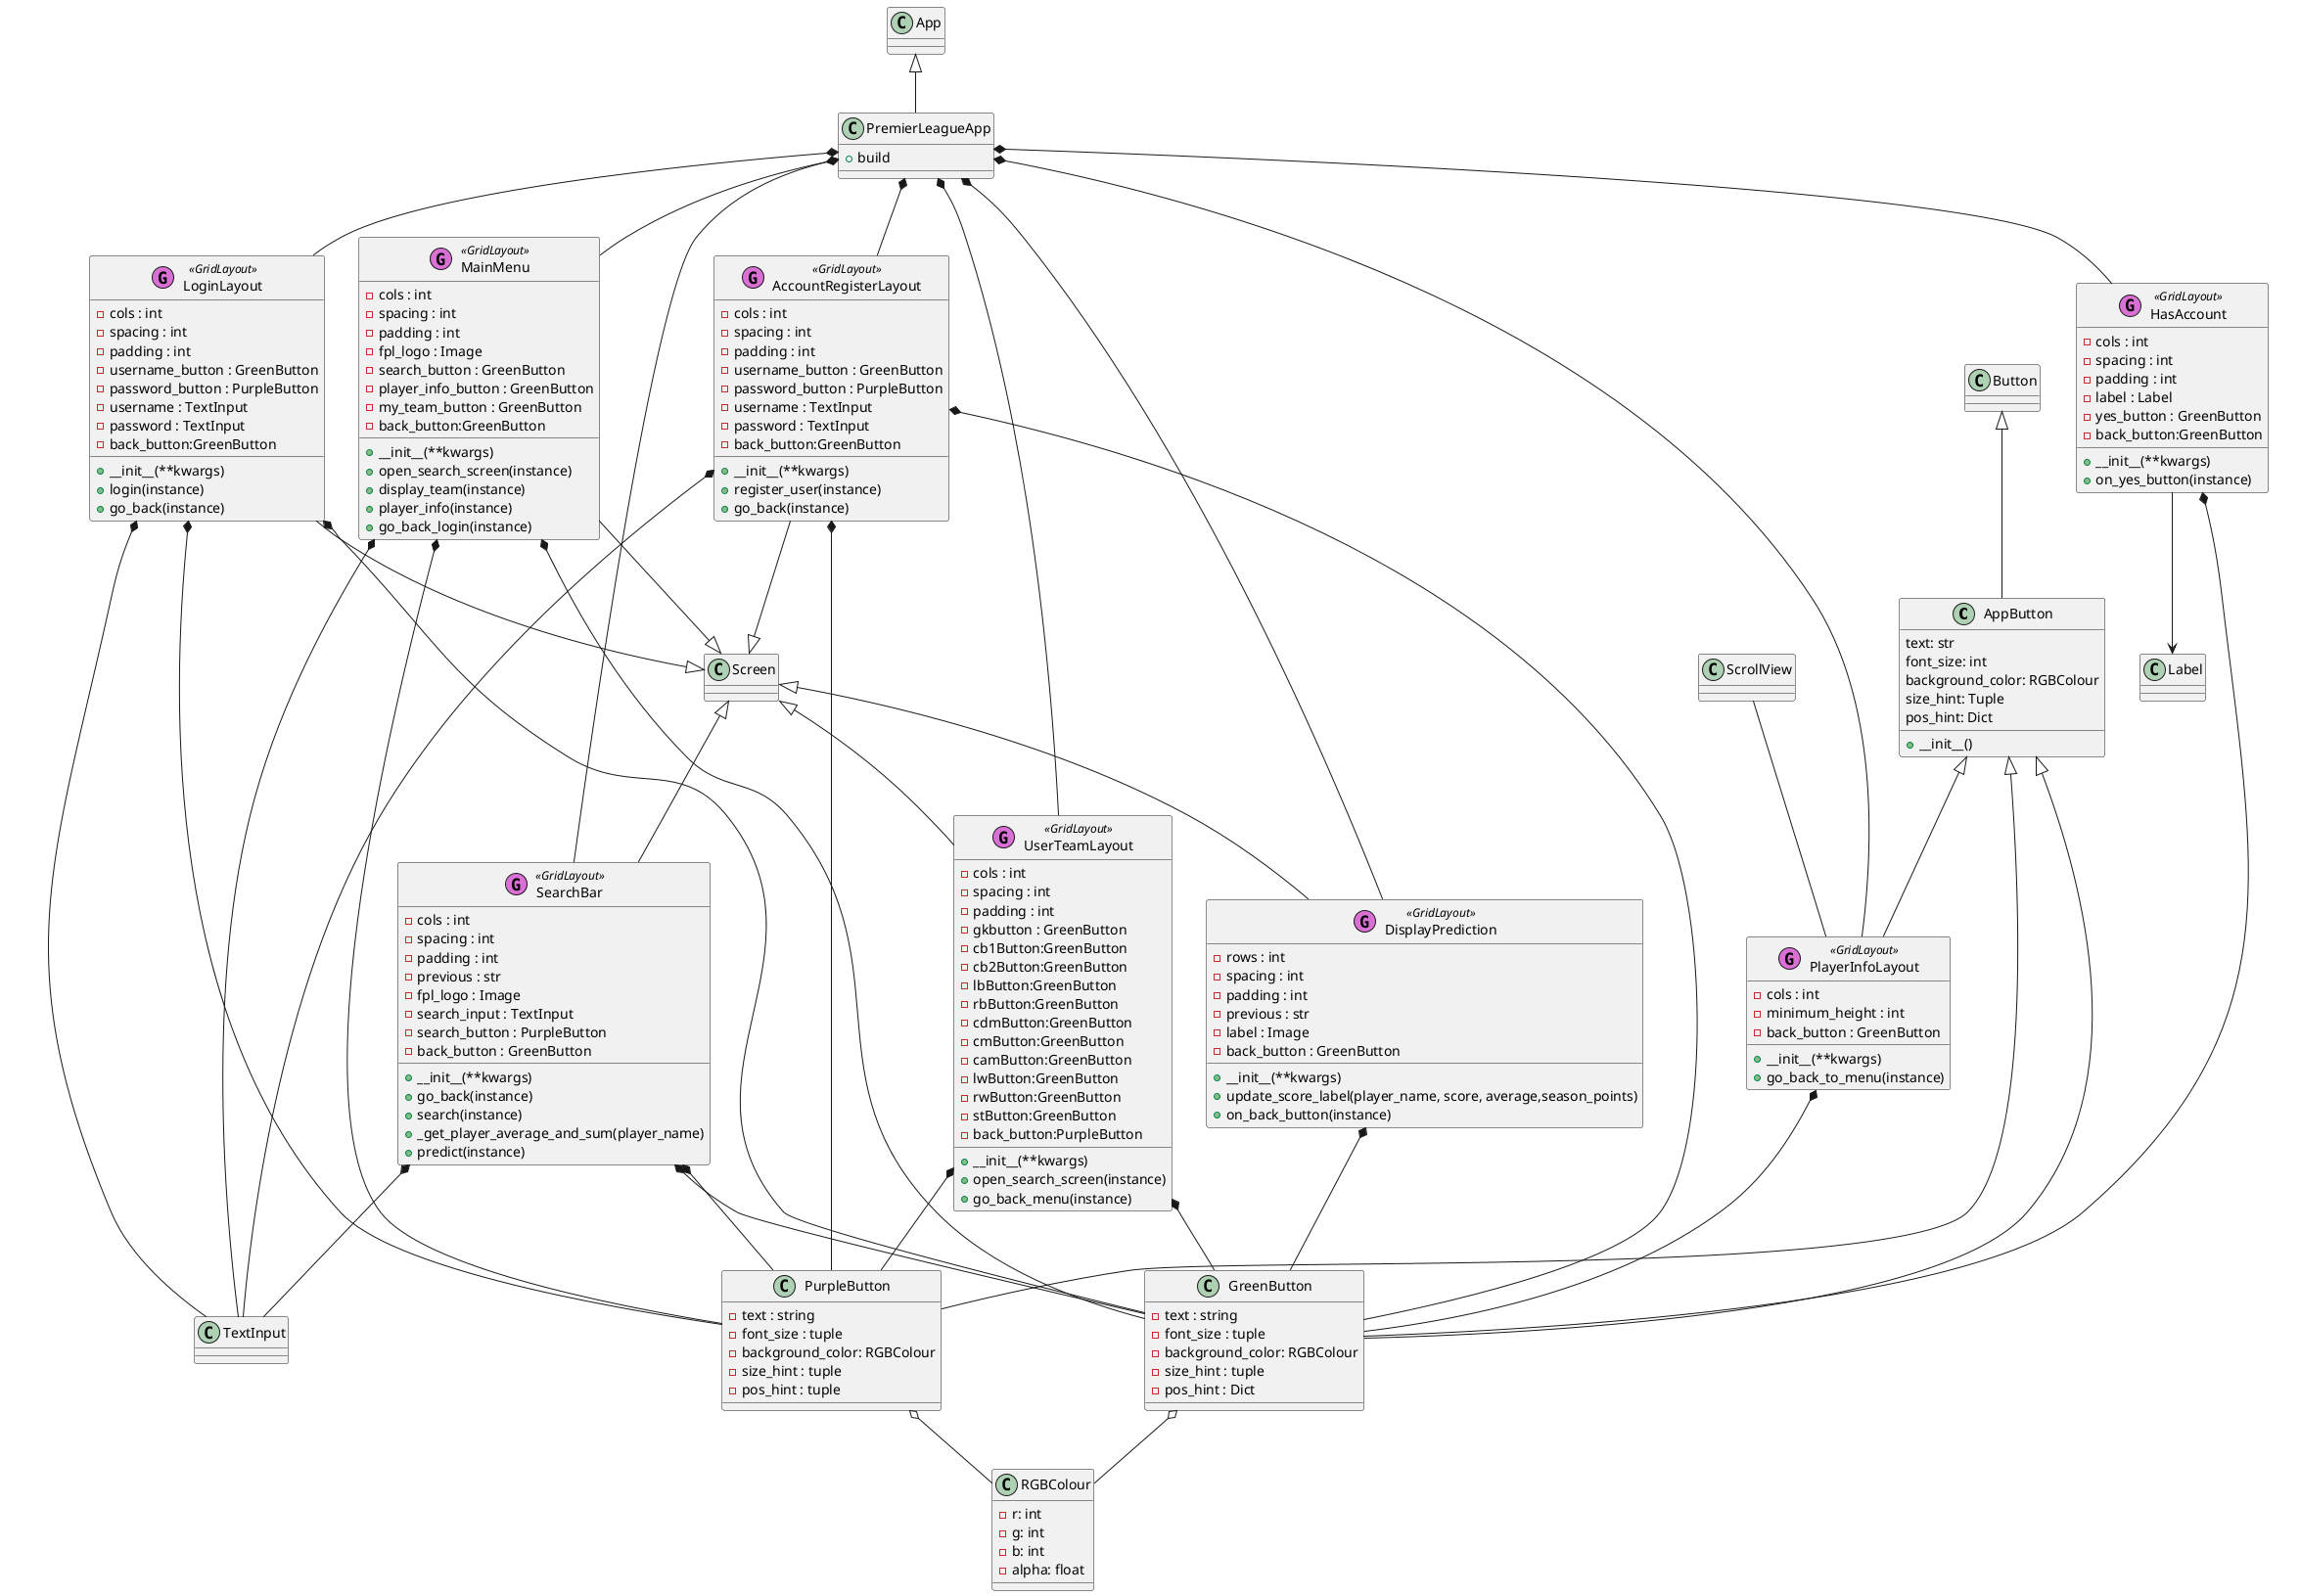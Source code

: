 

@startuml
left to right direction

class AppButton {
      text: str
        font_size: int
        background_color: RGBColour
        size_hint: Tuple
        pos_hint: Dict
    +  __init__()
}
class GreenButton {
    - text : string
    - font_size : tuple
    - background_color: RGBColour
    - size_hint : tuple
    - pos_hint : Dict
}

class PurpleButton {
    - text : string
    - font_size : tuple
    - background_color: RGBColour
    - size_hint : tuple
    - pos_hint : tuple
}

class RGBColour {
    - r: int
    - g: int
    - b: int
    - alpha: float
}

class UserTeamLayout << (G,orchid) GridLayout >> {
    - cols : int
    - spacing : int
    - padding : int
    - gkbutton : GreenButton
    - cb1Button:GreenButton
    - cb2Button:GreenButton
    - lbButton:GreenButton
    - rbButton:GreenButton
    - cdmButton:GreenButton
    - cmButton:GreenButton
    - camButton:GreenButton
    - lwButton:GreenButton
    - rwButton:GreenButton
    - stButton:GreenButton
    - back_button:PurpleButton
    + __init__(**kwargs)
    + open_search_screen(instance)
    + go_back_menu(instance)
}

class PlayerInfoLayout << (G,orchid) GridLayout >> {
    - cols : int
    - minimum_height : int
    - back_button : GreenButton
    + __init__(**kwargs)
    + go_back_to_menu(instance)
}

class HasAccount << (G,orchid) GridLayout >> {
    - cols : int 
    - spacing : int 
    - padding : int 
    - label : Label
    - yes_button : GreenButton
    - back_button:GreenButton
    + __init__(**kwargs)
    + on_yes_button(instance)
}
class AccountRegisterLayout << (G,orchid) GridLayout >> {
    - cols : int 
    - spacing : int 
    - padding : int 
    - username_button : GreenButton
    - password_button : PurpleButton
    - username : TextInput
    - password : TextInput
    - back_button:GreenButton
    + __init__(**kwargs)
    + register_user(instance)
    + go_back(instance)

}
class LoginLayout << (G,orchid) GridLayout >> {
    - cols : int 
    - spacing : int 
    - padding : int 
    - username_button : GreenButton
    - password_button : PurpleButton
    - username : TextInput
    - password : TextInput
    - back_button:GreenButton
    + __init__(**kwargs)
    + login(instance)
    + go_back(instance)

}

class MainMenu << (G,orchid) GridLayout >> {
    - cols : int 
    - spacing : int 
    - padding : int 
    - fpl_logo : Image
    - search_button : GreenButton
    - player_info_button : GreenButton
    - my_team_button : GreenButton
    - back_button:GreenButton
    + __init__(**kwargs)
    + open_search_screen(instance)
    + display_team(instance)
    + player_info(instance)
    + go_back_login(instance)

}

class SearchBar << (G,orchid) GridLayout >> {
    - cols : int 
    - spacing : int 
    - padding : int 
    - previous : str
    - fpl_logo : Image
    - search_input : TextInput
    - search_button : PurpleButton
    - back_button : GreenButton
    + __init__(**kwargs)
    + go_back(instance)
    + search(instance)
    + _get_player_average_and_sum(player_name)
    + predict(instance)

}

class DisplayPrediction << (G,orchid) GridLayout >> {
    - rows : int 
    - spacing : int 
    - padding : int 
    - previous : str
    - label : Image
    - back_button : GreenButton
    + __init__(**kwargs)
    + update_score_label(player_name, score, average,season_points)
    + on_back_button(instance)

}


class PremierLeagueApp {
    + build
   

}

App <|-- PremierLeagueApp
Button <|-- AppButton
AppButton <|-- GreenButton
AppButton <|-- PurpleButton 
AppButton <|-- PlayerInfoLayout 
Screen <|-- UserTeamLayout 
Screen <|-- DisplayPrediction 
Screen <|-- SearchBar



DisplayPrediction *-- GreenButton

SearchBar *-- GreenButton
SearchBar *-- PurpleButton
SearchBar *-- TextInput

GreenButton o-- RGBColour
PurpleButton o-- RGBColour
UserTeamLayout *-- GreenButton
UserTeamLayout *-- PurpleButton
PlayerInfoLayout *-- GreenButton
HasAccount *-- GreenButton
AccountRegisterLayout *-- GreenButton
AccountRegisterLayout *-- PurpleButton
LoginLayout *-- GreenButton
LoginLayout *-- PurpleButton
MainMenu *-- GreenButton
MainMenu *-- PurpleButton
ScrollView -- PlayerInfoLayout
HasAccount --> Label

AccountRegisterLayout --|> Screen

AccountRegisterLayout *-- TextInput
LoginLayout --|> Screen

LoginLayout *-- TextInput
MainMenu --|> Screen

MainMenu  *-- TextInput

PremierLeagueApp *-- SearchBar
PremierLeagueApp *-- HasAccount
PremierLeagueApp *-- AccountRegisterLayout 
PremierLeagueApp *-- LoginLayout
PremierLeagueApp *-- MainMenu 
PremierLeagueApp *-- PlayerInfoLayout
PremierLeagueApp *-- UserTeamLayout
PremierLeagueApp *-- DisplayPrediction
top to bottom direction
@enduml


' @startuml

' class ErrorPage << (G,orchid) GridLayout >> {
'     - rows : int 
'     - spacing : int 
'     - padding : int 
'     - label : Image
'     - back_button : GreenButton
'     + __init__(**kwargs)
   
'     + on_back_button(instance)
' }

' class LoginErrorPage {
'     + __init__(**kwargs)
'     + on_back_button(instance)
' }


' class RegisterErrorPage {
'     + __init__(**kwargs)
'     + on_back_button(instance)
' }

' class PlayerSearchError {
'     + __init__(**kwargs)
'     + on_back_button(instance)
' }

' class GreenButton {
'     - text : string
'     - font_size : tuple
'     - background_color: RGBColour
'     - size_hint : tuple
'     - pos_hint : Dict
' }
' ErrorPage --> GreenButton
' Screen <|-- ErrorPage
' ErrorPage <|-- LoginErrorPage
' ErrorPage <|-- RegisterErrorPage
' ErrorPage <|-- PlayerSearchError


' @enduml


' @startuml


' class AppButton {
'       text: str
'         font_size: int
'         background_color: RGBColour
'         size_hint: Tuple
'         pos_hint: Dict
'     +  __init__()
' }

' class GreenButton {
'     - text : string
'     - font_size : tuple
'     - background_color: RGBColour
'     - size_hint : tuple
'     - pos_hint : Dict
' }

' class PurpleButton {
'     - text : string
'     - font_size : tuple
'     - background_color: RGBColour
'     - size_hint : tuple
'     - pos_hint : tuple
' }

' Button <|-- AppButton
' AppButton <|-- GreenButton
' AppButton <|-- PurpleButton
' AppButton --> RGBColour


' @enduml
